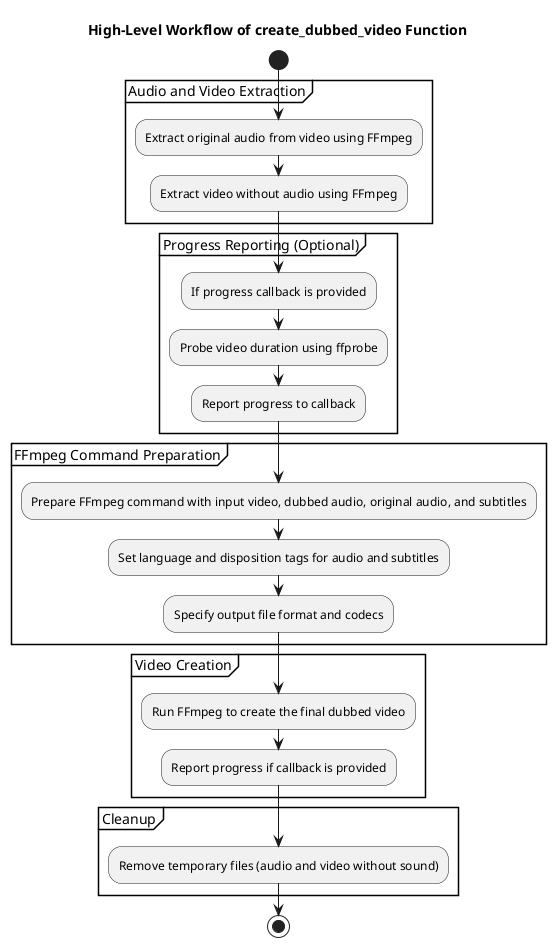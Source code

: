 @startuml
title High-Level Workflow of create_dubbed_video Function

start

partition "Audio and Video Extraction" {
  :Extract original audio from video using FFmpeg;
  :Extract video without audio using FFmpeg;
}

partition "Progress Reporting (Optional)" {
  :If progress callback is provided;
  :Probe video duration using ffprobe;
  :Report progress to callback;
}

partition "FFmpeg Command Preparation" {
  :Prepare FFmpeg command with input video, dubbed audio, original audio, and subtitles;
  :Set language and disposition tags for audio and subtitles;
  :Specify output file format and codecs;
}

partition "Video Creation" {
  :Run FFmpeg to create the final dubbed video;
  :Report progress if callback is provided;
}

partition "Cleanup" {
  :Remove temporary files (audio and video without sound);
}

stop

@enduml
